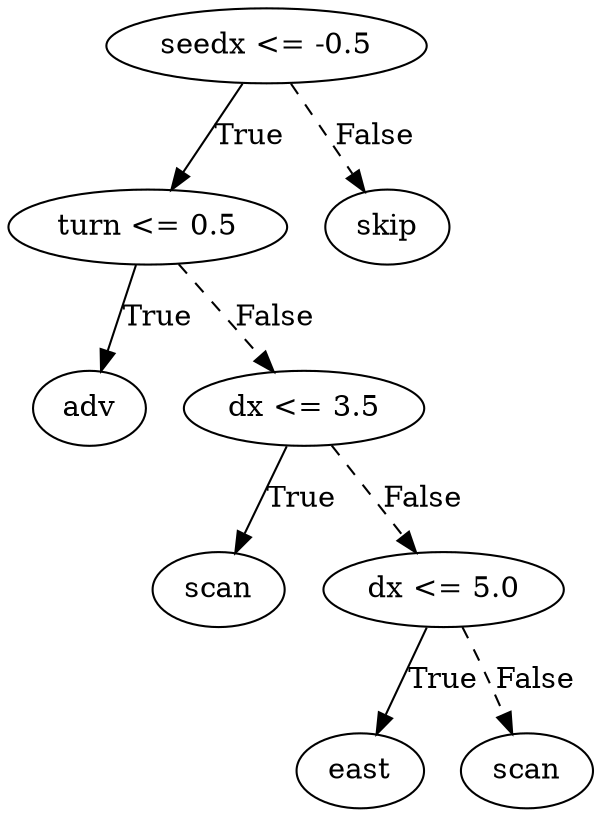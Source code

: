 digraph {
0 [label="seedx <= -0.5"];
1 [label="turn <= 0.5"];
2 [label="adv"];
1 -> 2 [label="True"];
3 [label="dx <= 3.5"];
4 [label="scan"];
3 -> 4 [label="True"];
5 [label="dx <= 5.0"];
6 [label="east"];
5 -> 6 [label="True"];
7 [label="scan"];
5 -> 7 [style="dashed", label="False"];
3 -> 5 [style="dashed", label="False"];
1 -> 3 [style="dashed", label="False"];
0 -> 1 [label="True"];
8 [label="skip"];
0 -> 8 [style="dashed", label="False"];

}
